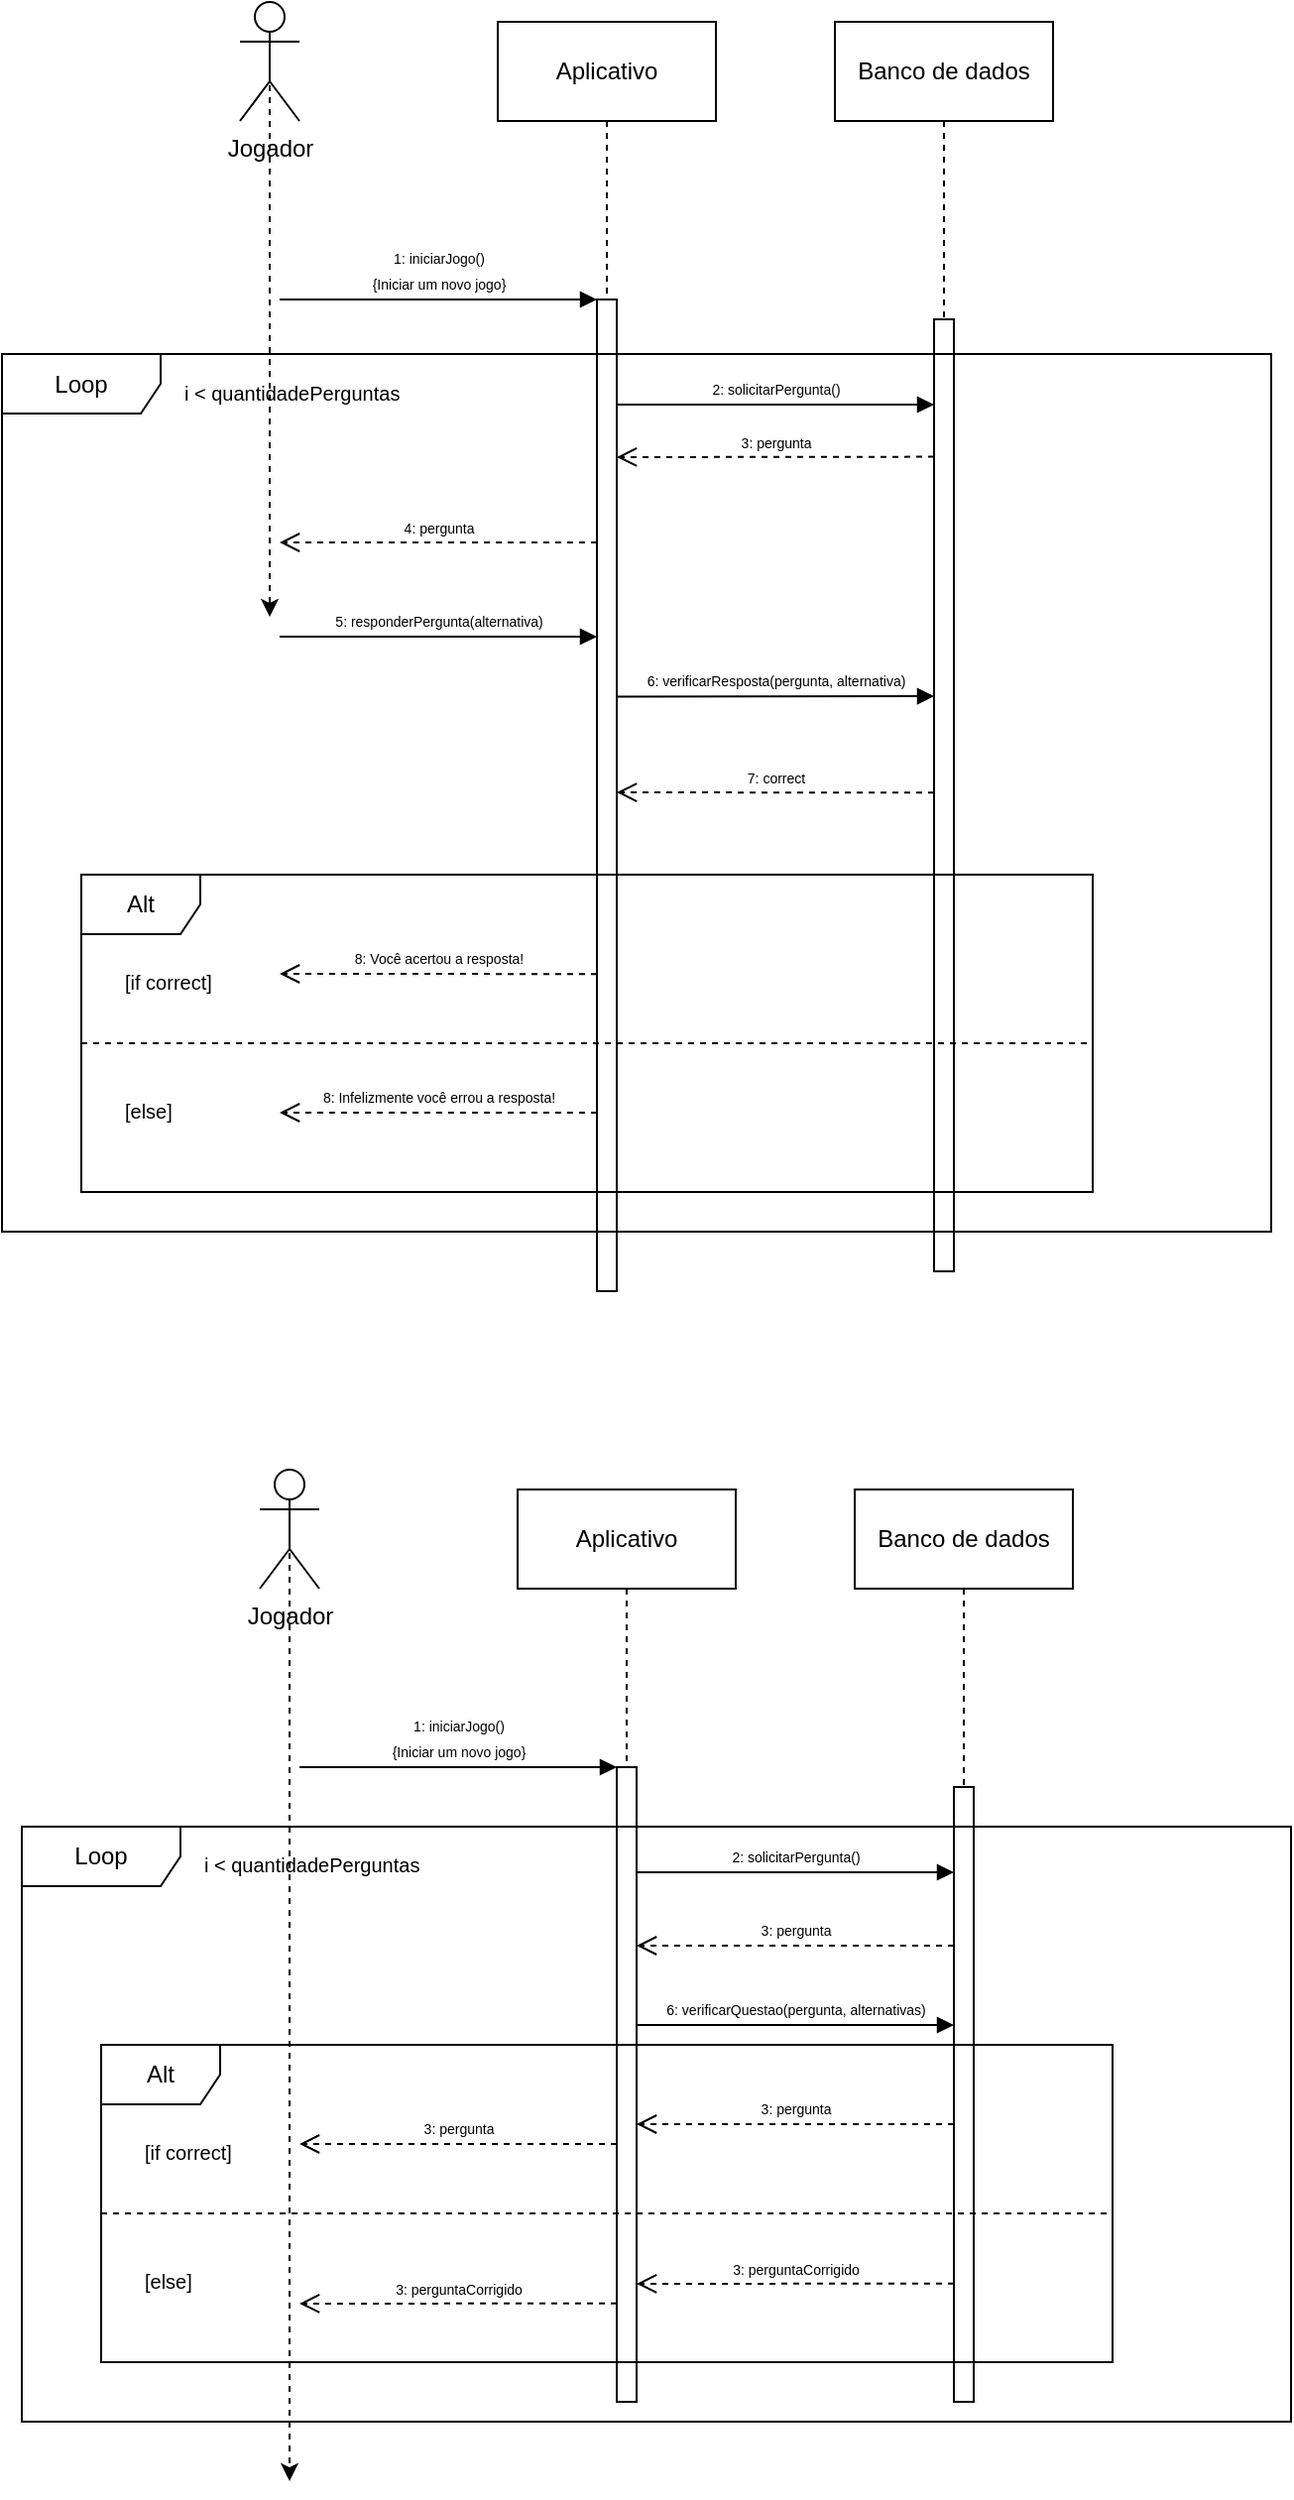 <mxfile version="21.3.7" type="github">
  <diagram name="Page-1" id="2YBvvXClWsGukQMizWep">
    <mxGraphModel dx="1839" dy="521" grid="1" gridSize="10" guides="1" tooltips="1" connect="1" arrows="1" fold="1" page="1" pageScale="1" pageWidth="850" pageHeight="1100" math="0" shadow="0">
      <root>
        <mxCell id="0" />
        <mxCell id="1" parent="0" />
        <mxCell id="62yjUidjnjnx16H1xpd4-19" style="edgeStyle=orthogonalEdgeStyle;rounded=0;orthogonalLoop=1;jettySize=auto;html=1;exitX=0.5;exitY=0.5;exitDx=0;exitDy=0;exitPerimeter=0;dashed=1;" parent="1" source="62yjUidjnjnx16H1xpd4-1" edge="1">
          <mxGeometry relative="1" as="geometry">
            <mxPoint x="-635" y="370" as="targetPoint" />
          </mxGeometry>
        </mxCell>
        <mxCell id="62yjUidjnjnx16H1xpd4-1" value="Jogador" style="shape=umlActor;verticalLabelPosition=bottom;verticalAlign=top;html=1;" parent="1" vertex="1">
          <mxGeometry x="-650" y="60" width="30" height="60" as="geometry" />
        </mxCell>
        <mxCell id="62yjUidjnjnx16H1xpd4-23" style="edgeStyle=orthogonalEdgeStyle;rounded=0;orthogonalLoop=1;jettySize=auto;html=1;exitX=0.5;exitY=1;exitDx=0;exitDy=0;dashed=1;" parent="1" source="62yjUidjnjnx16H1xpd4-20" edge="1">
          <mxGeometry relative="1" as="geometry">
            <mxPoint x="-465" y="435" as="targetPoint" />
          </mxGeometry>
        </mxCell>
        <mxCell id="62yjUidjnjnx16H1xpd4-20" value="Aplicativo" style="html=1;whiteSpace=wrap;" parent="1" vertex="1">
          <mxGeometry x="-520" y="70" width="110" height="50" as="geometry" />
        </mxCell>
        <mxCell id="62yjUidjnjnx16H1xpd4-40" style="edgeStyle=orthogonalEdgeStyle;rounded=0;orthogonalLoop=1;jettySize=auto;html=1;exitX=0.5;exitY=1;exitDx=0;exitDy=0;dashed=1;" parent="1" source="62yjUidjnjnx16H1xpd4-25" edge="1">
          <mxGeometry relative="1" as="geometry">
            <mxPoint x="-295" y="455" as="targetPoint" />
          </mxGeometry>
        </mxCell>
        <mxCell id="62yjUidjnjnx16H1xpd4-25" value="Banco de dados" style="html=1;whiteSpace=wrap;" parent="1" vertex="1">
          <mxGeometry x="-350" y="70" width="110" height="50" as="geometry" />
        </mxCell>
        <mxCell id="62yjUidjnjnx16H1xpd4-29" value="&lt;font style=&quot;font-size: 7px;&quot;&gt;1: iniciarJogo()&lt;br&gt;{Iniciar um novo jogo}&lt;/font&gt;" style="html=1;verticalAlign=bottom;endArrow=block;edgeStyle=elbowEdgeStyle;elbow=vertical;curved=0;rounded=0;" parent="1" edge="1">
          <mxGeometry width="80" relative="1" as="geometry">
            <mxPoint x="-630" y="210" as="sourcePoint" />
            <mxPoint x="-470" y="210" as="targetPoint" />
          </mxGeometry>
        </mxCell>
        <mxCell id="62yjUidjnjnx16H1xpd4-31" value="&lt;font style=&quot;font-size: 7px;&quot;&gt;3: pergunta&lt;/font&gt;" style="html=1;verticalAlign=bottom;endArrow=open;dashed=1;endSize=8;edgeStyle=elbowEdgeStyle;elbow=vertical;curved=0;rounded=0;" parent="1" edge="1">
          <mxGeometry relative="1" as="geometry">
            <mxPoint x="-300" y="289.296" as="sourcePoint" />
            <mxPoint x="-460" y="289.242" as="targetPoint" />
          </mxGeometry>
        </mxCell>
        <mxCell id="62yjUidjnjnx16H1xpd4-43" value="" style="html=1;points=[];perimeter=orthogonalPerimeter;outlineConnect=0;targetShapes=umlLifeline;portConstraint=eastwest;newEdgeStyle={&quot;edgeStyle&quot;:&quot;elbowEdgeStyle&quot;,&quot;elbow&quot;:&quot;vertical&quot;,&quot;curved&quot;:0,&quot;rounded&quot;:0};" parent="1" vertex="1">
          <mxGeometry x="-470" y="210" width="10" height="500" as="geometry" />
        </mxCell>
        <mxCell id="62yjUidjnjnx16H1xpd4-57" value="" style="html=1;points=[];perimeter=orthogonalPerimeter;outlineConnect=0;targetShapes=umlLifeline;portConstraint=eastwest;newEdgeStyle={&quot;edgeStyle&quot;:&quot;elbowEdgeStyle&quot;,&quot;elbow&quot;:&quot;vertical&quot;,&quot;curved&quot;:0,&quot;rounded&quot;:0};" parent="1" vertex="1">
          <mxGeometry x="-300" y="220" width="10" height="480" as="geometry" />
        </mxCell>
        <mxCell id="62yjUidjnjnx16H1xpd4-63" value="Loop" style="shape=umlFrame;whiteSpace=wrap;html=1;pointerEvents=0;recursiveResize=0;container=1;collapsible=0;width=80;" parent="1" vertex="1">
          <mxGeometry x="-770" y="237.5" width="640" height="442.5" as="geometry" />
        </mxCell>
        <mxCell id="62yjUidjnjnx16H1xpd4-64" value="&lt;font style=&quot;font-size: 10px;&quot;&gt;i &amp;lt; quantidadePerguntas&lt;/font&gt;" style="text;align=left;html=1;" parent="62yjUidjnjnx16H1xpd4-63" vertex="1">
          <mxGeometry width="100" height="20" relative="1" as="geometry">
            <mxPoint x="90" y="5" as="offset" />
          </mxGeometry>
        </mxCell>
        <mxCell id="62yjUidjnjnx16H1xpd4-69" value="Alt" style="shape=umlFrame;whiteSpace=wrap;html=1;pointerEvents=0;recursiveResize=0;container=1;collapsible=0;width=60;height=30;" parent="62yjUidjnjnx16H1xpd4-63" vertex="1">
          <mxGeometry x="40" y="262.5" width="510" height="160" as="geometry" />
        </mxCell>
        <mxCell id="62yjUidjnjnx16H1xpd4-70" value="&lt;font style=&quot;font-size: 10px;&quot;&gt;[if correct]&lt;/font&gt;" style="text;html=1;" parent="62yjUidjnjnx16H1xpd4-69" vertex="1">
          <mxGeometry width="100" height="20" relative="1" as="geometry">
            <mxPoint x="20" y="40" as="offset" />
          </mxGeometry>
        </mxCell>
        <mxCell id="62yjUidjnjnx16H1xpd4-71" value="&lt;font style=&quot;font-size: 10px;&quot;&gt;[else]&lt;/font&gt;" style="line;strokeWidth=1;dashed=1;labelPosition=center;verticalLabelPosition=bottom;align=left;verticalAlign=top;spacingLeft=20;spacingTop=15;html=1;whiteSpace=wrap;" parent="62yjUidjnjnx16H1xpd4-69" vertex="1">
          <mxGeometry y="80" width="510" height="10" as="geometry" />
        </mxCell>
        <mxCell id="62yjUidjnjnx16H1xpd4-68" value="&lt;span style=&quot;font-size: 7px;&quot;&gt;2: solicitarPergunta()&lt;/span&gt;" style="html=1;verticalAlign=bottom;endArrow=block;edgeStyle=elbowEdgeStyle;elbow=vertical;curved=0;rounded=0;" parent="1" target="62yjUidjnjnx16H1xpd4-57" edge="1">
          <mxGeometry x="-0.001" width="80" relative="1" as="geometry">
            <mxPoint x="-460" y="263" as="sourcePoint" />
            <mxPoint x="-310" y="262.5" as="targetPoint" />
            <mxPoint as="offset" />
          </mxGeometry>
        </mxCell>
        <mxCell id="62yjUidjnjnx16H1xpd4-73" value="&lt;font style=&quot;font-size: 7px;&quot;&gt;4: pergunta&lt;/font&gt;" style="html=1;verticalAlign=bottom;endArrow=open;dashed=1;endSize=8;edgeStyle=elbowEdgeStyle;elbow=vertical;curved=0;rounded=0;" parent="1" edge="1">
          <mxGeometry relative="1" as="geometry">
            <mxPoint x="-470" y="332.5" as="sourcePoint" />
            <mxPoint x="-630" y="332.442" as="targetPoint" />
          </mxGeometry>
        </mxCell>
        <mxCell id="62yjUidjnjnx16H1xpd4-74" value="&lt;span style=&quot;font-size: 7px;&quot;&gt;5: responderPergunta(alternativa)&lt;/span&gt;" style="html=1;verticalAlign=bottom;endArrow=block;edgeStyle=elbowEdgeStyle;elbow=vertical;curved=0;rounded=0;" parent="1" edge="1">
          <mxGeometry width="80" relative="1" as="geometry">
            <mxPoint x="-630" y="380" as="sourcePoint" />
            <mxPoint x="-470" y="380" as="targetPoint" />
          </mxGeometry>
        </mxCell>
        <mxCell id="62yjUidjnjnx16H1xpd4-75" value="&lt;span style=&quot;font-size: 7px;&quot;&gt;6: verificarResposta(pergunta, alternativa)&lt;/span&gt;" style="html=1;verticalAlign=bottom;endArrow=block;edgeStyle=elbowEdgeStyle;elbow=vertical;curved=0;rounded=0;" parent="1" edge="1">
          <mxGeometry width="80" relative="1" as="geometry">
            <mxPoint x="-460" y="410.21" as="sourcePoint" />
            <mxPoint x="-300" y="410.21" as="targetPoint" />
          </mxGeometry>
        </mxCell>
        <mxCell id="62yjUidjnjnx16H1xpd4-77" value="&lt;font style=&quot;font-size: 7px;&quot;&gt;7: correct&lt;/font&gt;" style="html=1;verticalAlign=bottom;endArrow=open;dashed=1;endSize=8;edgeStyle=elbowEdgeStyle;elbow=vertical;curved=0;rounded=0;" parent="1" edge="1">
          <mxGeometry relative="1" as="geometry">
            <mxPoint x="-300" y="458.676" as="sourcePoint" />
            <mxPoint x="-460" y="458.622" as="targetPoint" />
          </mxGeometry>
        </mxCell>
        <mxCell id="62yjUidjnjnx16H1xpd4-79" value="&lt;font style=&quot;font-size: 7px;&quot;&gt;8: Você acertou a resposta!&lt;/font&gt;" style="html=1;verticalAlign=bottom;endArrow=open;dashed=1;endSize=8;edgeStyle=elbowEdgeStyle;elbow=vertical;curved=0;rounded=0;" parent="1" edge="1">
          <mxGeometry relative="1" as="geometry">
            <mxPoint x="-470" y="550.096" as="sourcePoint" />
            <mxPoint x="-630" y="550.042" as="targetPoint" />
          </mxGeometry>
        </mxCell>
        <mxCell id="62yjUidjnjnx16H1xpd4-81" value="&lt;font style=&quot;font-size: 7px;&quot;&gt;8: Infelizmente você errou a resposta!&lt;/font&gt;" style="html=1;verticalAlign=bottom;endArrow=open;dashed=1;endSize=8;edgeStyle=elbowEdgeStyle;elbow=vertical;curved=0;rounded=0;" parent="1" edge="1">
          <mxGeometry relative="1" as="geometry">
            <mxPoint x="-470" y="620.056" as="sourcePoint" />
            <mxPoint x="-630" y="620.002" as="targetPoint" />
          </mxGeometry>
        </mxCell>
        <mxCell id="95ebwujwE4yP5C2ZVktL-1" style="edgeStyle=orthogonalEdgeStyle;rounded=0;orthogonalLoop=1;jettySize=auto;html=1;exitX=0.5;exitY=0.5;exitDx=0;exitDy=0;exitPerimeter=0;dashed=1;" edge="1" parent="1" source="95ebwujwE4yP5C2ZVktL-2">
          <mxGeometry relative="1" as="geometry">
            <mxPoint x="-625" y="1310" as="targetPoint" />
          </mxGeometry>
        </mxCell>
        <mxCell id="95ebwujwE4yP5C2ZVktL-2" value="Jogador" style="shape=umlActor;verticalLabelPosition=bottom;verticalAlign=top;html=1;" vertex="1" parent="1">
          <mxGeometry x="-640" y="800" width="30" height="60" as="geometry" />
        </mxCell>
        <mxCell id="95ebwujwE4yP5C2ZVktL-3" style="edgeStyle=orthogonalEdgeStyle;rounded=0;orthogonalLoop=1;jettySize=auto;html=1;exitX=0.5;exitY=1;exitDx=0;exitDy=0;dashed=1;" edge="1" parent="1" source="95ebwujwE4yP5C2ZVktL-4">
          <mxGeometry relative="1" as="geometry">
            <mxPoint x="-455" y="1175" as="targetPoint" />
          </mxGeometry>
        </mxCell>
        <mxCell id="95ebwujwE4yP5C2ZVktL-4" value="Aplicativo" style="html=1;whiteSpace=wrap;" vertex="1" parent="1">
          <mxGeometry x="-510" y="810" width="110" height="50" as="geometry" />
        </mxCell>
        <mxCell id="95ebwujwE4yP5C2ZVktL-5" style="edgeStyle=orthogonalEdgeStyle;rounded=0;orthogonalLoop=1;jettySize=auto;html=1;exitX=0.5;exitY=1;exitDx=0;exitDy=0;dashed=1;" edge="1" parent="1" source="95ebwujwE4yP5C2ZVktL-6">
          <mxGeometry relative="1" as="geometry">
            <mxPoint x="-285" y="1195" as="targetPoint" />
          </mxGeometry>
        </mxCell>
        <mxCell id="95ebwujwE4yP5C2ZVktL-6" value="Banco de dados" style="html=1;whiteSpace=wrap;" vertex="1" parent="1">
          <mxGeometry x="-340" y="810" width="110" height="50" as="geometry" />
        </mxCell>
        <mxCell id="95ebwujwE4yP5C2ZVktL-7" value="&lt;font style=&quot;font-size: 7px;&quot;&gt;1: iniciarJogo()&lt;br&gt;{Iniciar um novo jogo}&lt;/font&gt;" style="html=1;verticalAlign=bottom;endArrow=block;edgeStyle=elbowEdgeStyle;elbow=vertical;curved=0;rounded=0;" edge="1" parent="1">
          <mxGeometry width="80" relative="1" as="geometry">
            <mxPoint x="-620" y="950" as="sourcePoint" />
            <mxPoint x="-460" y="950" as="targetPoint" />
          </mxGeometry>
        </mxCell>
        <mxCell id="95ebwujwE4yP5C2ZVktL-9" value="" style="html=1;points=[];perimeter=orthogonalPerimeter;outlineConnect=0;targetShapes=umlLifeline;portConstraint=eastwest;newEdgeStyle={&quot;edgeStyle&quot;:&quot;elbowEdgeStyle&quot;,&quot;elbow&quot;:&quot;vertical&quot;,&quot;curved&quot;:0,&quot;rounded&quot;:0};" vertex="1" parent="1">
          <mxGeometry x="-460" y="950" width="10" height="320" as="geometry" />
        </mxCell>
        <mxCell id="95ebwujwE4yP5C2ZVktL-10" value="" style="html=1;points=[];perimeter=orthogonalPerimeter;outlineConnect=0;targetShapes=umlLifeline;portConstraint=eastwest;newEdgeStyle={&quot;edgeStyle&quot;:&quot;elbowEdgeStyle&quot;,&quot;elbow&quot;:&quot;vertical&quot;,&quot;curved&quot;:0,&quot;rounded&quot;:0};" vertex="1" parent="1">
          <mxGeometry x="-290" y="960" width="10" height="310" as="geometry" />
        </mxCell>
        <mxCell id="95ebwujwE4yP5C2ZVktL-16" value="&lt;span style=&quot;font-size: 7px;&quot;&gt;2: solicitarPergunta()&lt;/span&gt;" style="html=1;verticalAlign=bottom;endArrow=block;edgeStyle=elbowEdgeStyle;elbow=vertical;curved=0;rounded=0;" edge="1" parent="1" target="95ebwujwE4yP5C2ZVktL-10">
          <mxGeometry x="-0.001" width="80" relative="1" as="geometry">
            <mxPoint x="-450" y="1003" as="sourcePoint" />
            <mxPoint x="-300" y="1002.5" as="targetPoint" />
            <mxPoint as="offset" />
          </mxGeometry>
        </mxCell>
        <mxCell id="95ebwujwE4yP5C2ZVktL-25" value="&lt;font style=&quot;font-size: 7px;&quot;&gt;3: pergunta&lt;/font&gt;" style="html=1;verticalAlign=bottom;endArrow=open;dashed=1;endSize=8;edgeStyle=elbowEdgeStyle;elbow=vertical;curved=0;rounded=0;" edge="1" parent="1">
          <mxGeometry relative="1" as="geometry">
            <mxPoint x="-290" y="1040.05" as="sourcePoint" />
            <mxPoint x="-450" y="1039.996" as="targetPoint" />
          </mxGeometry>
        </mxCell>
        <mxCell id="95ebwujwE4yP5C2ZVktL-26" value="&lt;span style=&quot;font-size: 7px;&quot;&gt;6: verificarQuestao(pergunta, alternativas)&lt;/span&gt;" style="html=1;verticalAlign=bottom;endArrow=block;edgeStyle=elbowEdgeStyle;elbow=vertical;curved=0;rounded=0;" edge="1" parent="1">
          <mxGeometry width="80" relative="1" as="geometry">
            <mxPoint x="-450" y="1080" as="sourcePoint" />
            <mxPoint x="-290" y="1080" as="targetPoint" />
          </mxGeometry>
        </mxCell>
        <mxCell id="95ebwujwE4yP5C2ZVktL-27" value="Alt" style="shape=umlFrame;whiteSpace=wrap;html=1;pointerEvents=0;recursiveResize=0;container=1;collapsible=0;width=60;height=30;" vertex="1" parent="1">
          <mxGeometry x="-720" y="1090" width="510" height="160" as="geometry" />
        </mxCell>
        <mxCell id="95ebwujwE4yP5C2ZVktL-28" value="&lt;font style=&quot;font-size: 10px;&quot;&gt;[if correct]&lt;/font&gt;" style="text;html=1;" vertex="1" parent="95ebwujwE4yP5C2ZVktL-27">
          <mxGeometry width="100" height="20" relative="1" as="geometry">
            <mxPoint x="20" y="40" as="offset" />
          </mxGeometry>
        </mxCell>
        <mxCell id="95ebwujwE4yP5C2ZVktL-29" value="&lt;font style=&quot;font-size: 10px;&quot;&gt;[else]&lt;/font&gt;" style="line;strokeWidth=1;dashed=1;labelPosition=center;verticalLabelPosition=bottom;align=left;verticalAlign=top;spacingLeft=20;spacingTop=15;html=1;whiteSpace=wrap;" vertex="1" parent="95ebwujwE4yP5C2ZVktL-27">
          <mxGeometry y="80" width="510" height="10" as="geometry" />
        </mxCell>
        <mxCell id="95ebwujwE4yP5C2ZVktL-30" value="&lt;font style=&quot;font-size: 7px;&quot;&gt;3: pergunta&lt;/font&gt;" style="html=1;verticalAlign=bottom;endArrow=open;dashed=1;endSize=8;edgeStyle=elbowEdgeStyle;elbow=vertical;curved=0;rounded=0;" edge="1" parent="95ebwujwE4yP5C2ZVktL-27">
          <mxGeometry relative="1" as="geometry">
            <mxPoint x="430" y="40.05" as="sourcePoint" />
            <mxPoint x="270" y="39.996" as="targetPoint" />
          </mxGeometry>
        </mxCell>
        <mxCell id="95ebwujwE4yP5C2ZVktL-31" value="&lt;font style=&quot;font-size: 7px;&quot;&gt;3: pergunta&lt;/font&gt;" style="html=1;verticalAlign=bottom;endArrow=open;dashed=1;endSize=8;edgeStyle=elbowEdgeStyle;elbow=vertical;curved=0;rounded=0;" edge="1" parent="95ebwujwE4yP5C2ZVktL-27">
          <mxGeometry relative="1" as="geometry">
            <mxPoint x="260" y="50.05" as="sourcePoint" />
            <mxPoint x="100" y="49.996" as="targetPoint" />
          </mxGeometry>
        </mxCell>
        <mxCell id="95ebwujwE4yP5C2ZVktL-32" value="Loop" style="shape=umlFrame;whiteSpace=wrap;html=1;pointerEvents=0;recursiveResize=0;container=1;collapsible=0;width=80;" vertex="1" parent="1">
          <mxGeometry x="-760" y="980" width="640" height="300" as="geometry" />
        </mxCell>
        <mxCell id="95ebwujwE4yP5C2ZVktL-33" value="&lt;font style=&quot;font-size: 10px;&quot;&gt;i &amp;lt; quantidadePerguntas&lt;/font&gt;" style="text;align=left;html=1;" vertex="1" parent="95ebwujwE4yP5C2ZVktL-32">
          <mxGeometry width="100" height="20" relative="1" as="geometry">
            <mxPoint x="90" y="5" as="offset" />
          </mxGeometry>
        </mxCell>
        <mxCell id="95ebwujwE4yP5C2ZVktL-37" value="&lt;font style=&quot;font-size: 7px;&quot;&gt;3: perguntaCorrigido&lt;/font&gt;" style="html=1;verticalAlign=bottom;endArrow=open;dashed=1;endSize=8;edgeStyle=elbowEdgeStyle;elbow=vertical;curved=0;rounded=0;" edge="1" parent="95ebwujwE4yP5C2ZVktL-32">
          <mxGeometry relative="1" as="geometry">
            <mxPoint x="470" y="230.36" as="sourcePoint" />
            <mxPoint x="310" y="230.306" as="targetPoint" />
          </mxGeometry>
        </mxCell>
        <mxCell id="95ebwujwE4yP5C2ZVktL-38" value="&lt;font style=&quot;font-size: 7px;&quot;&gt;3: perguntaCorrigido&lt;/font&gt;" style="html=1;verticalAlign=bottom;endArrow=open;dashed=1;endSize=8;edgeStyle=elbowEdgeStyle;elbow=vertical;curved=0;rounded=0;" edge="1" parent="95ebwujwE4yP5C2ZVktL-32">
          <mxGeometry relative="1" as="geometry">
            <mxPoint x="300" y="240.36" as="sourcePoint" />
            <mxPoint x="140" y="240.306" as="targetPoint" />
          </mxGeometry>
        </mxCell>
      </root>
    </mxGraphModel>
  </diagram>
</mxfile>
